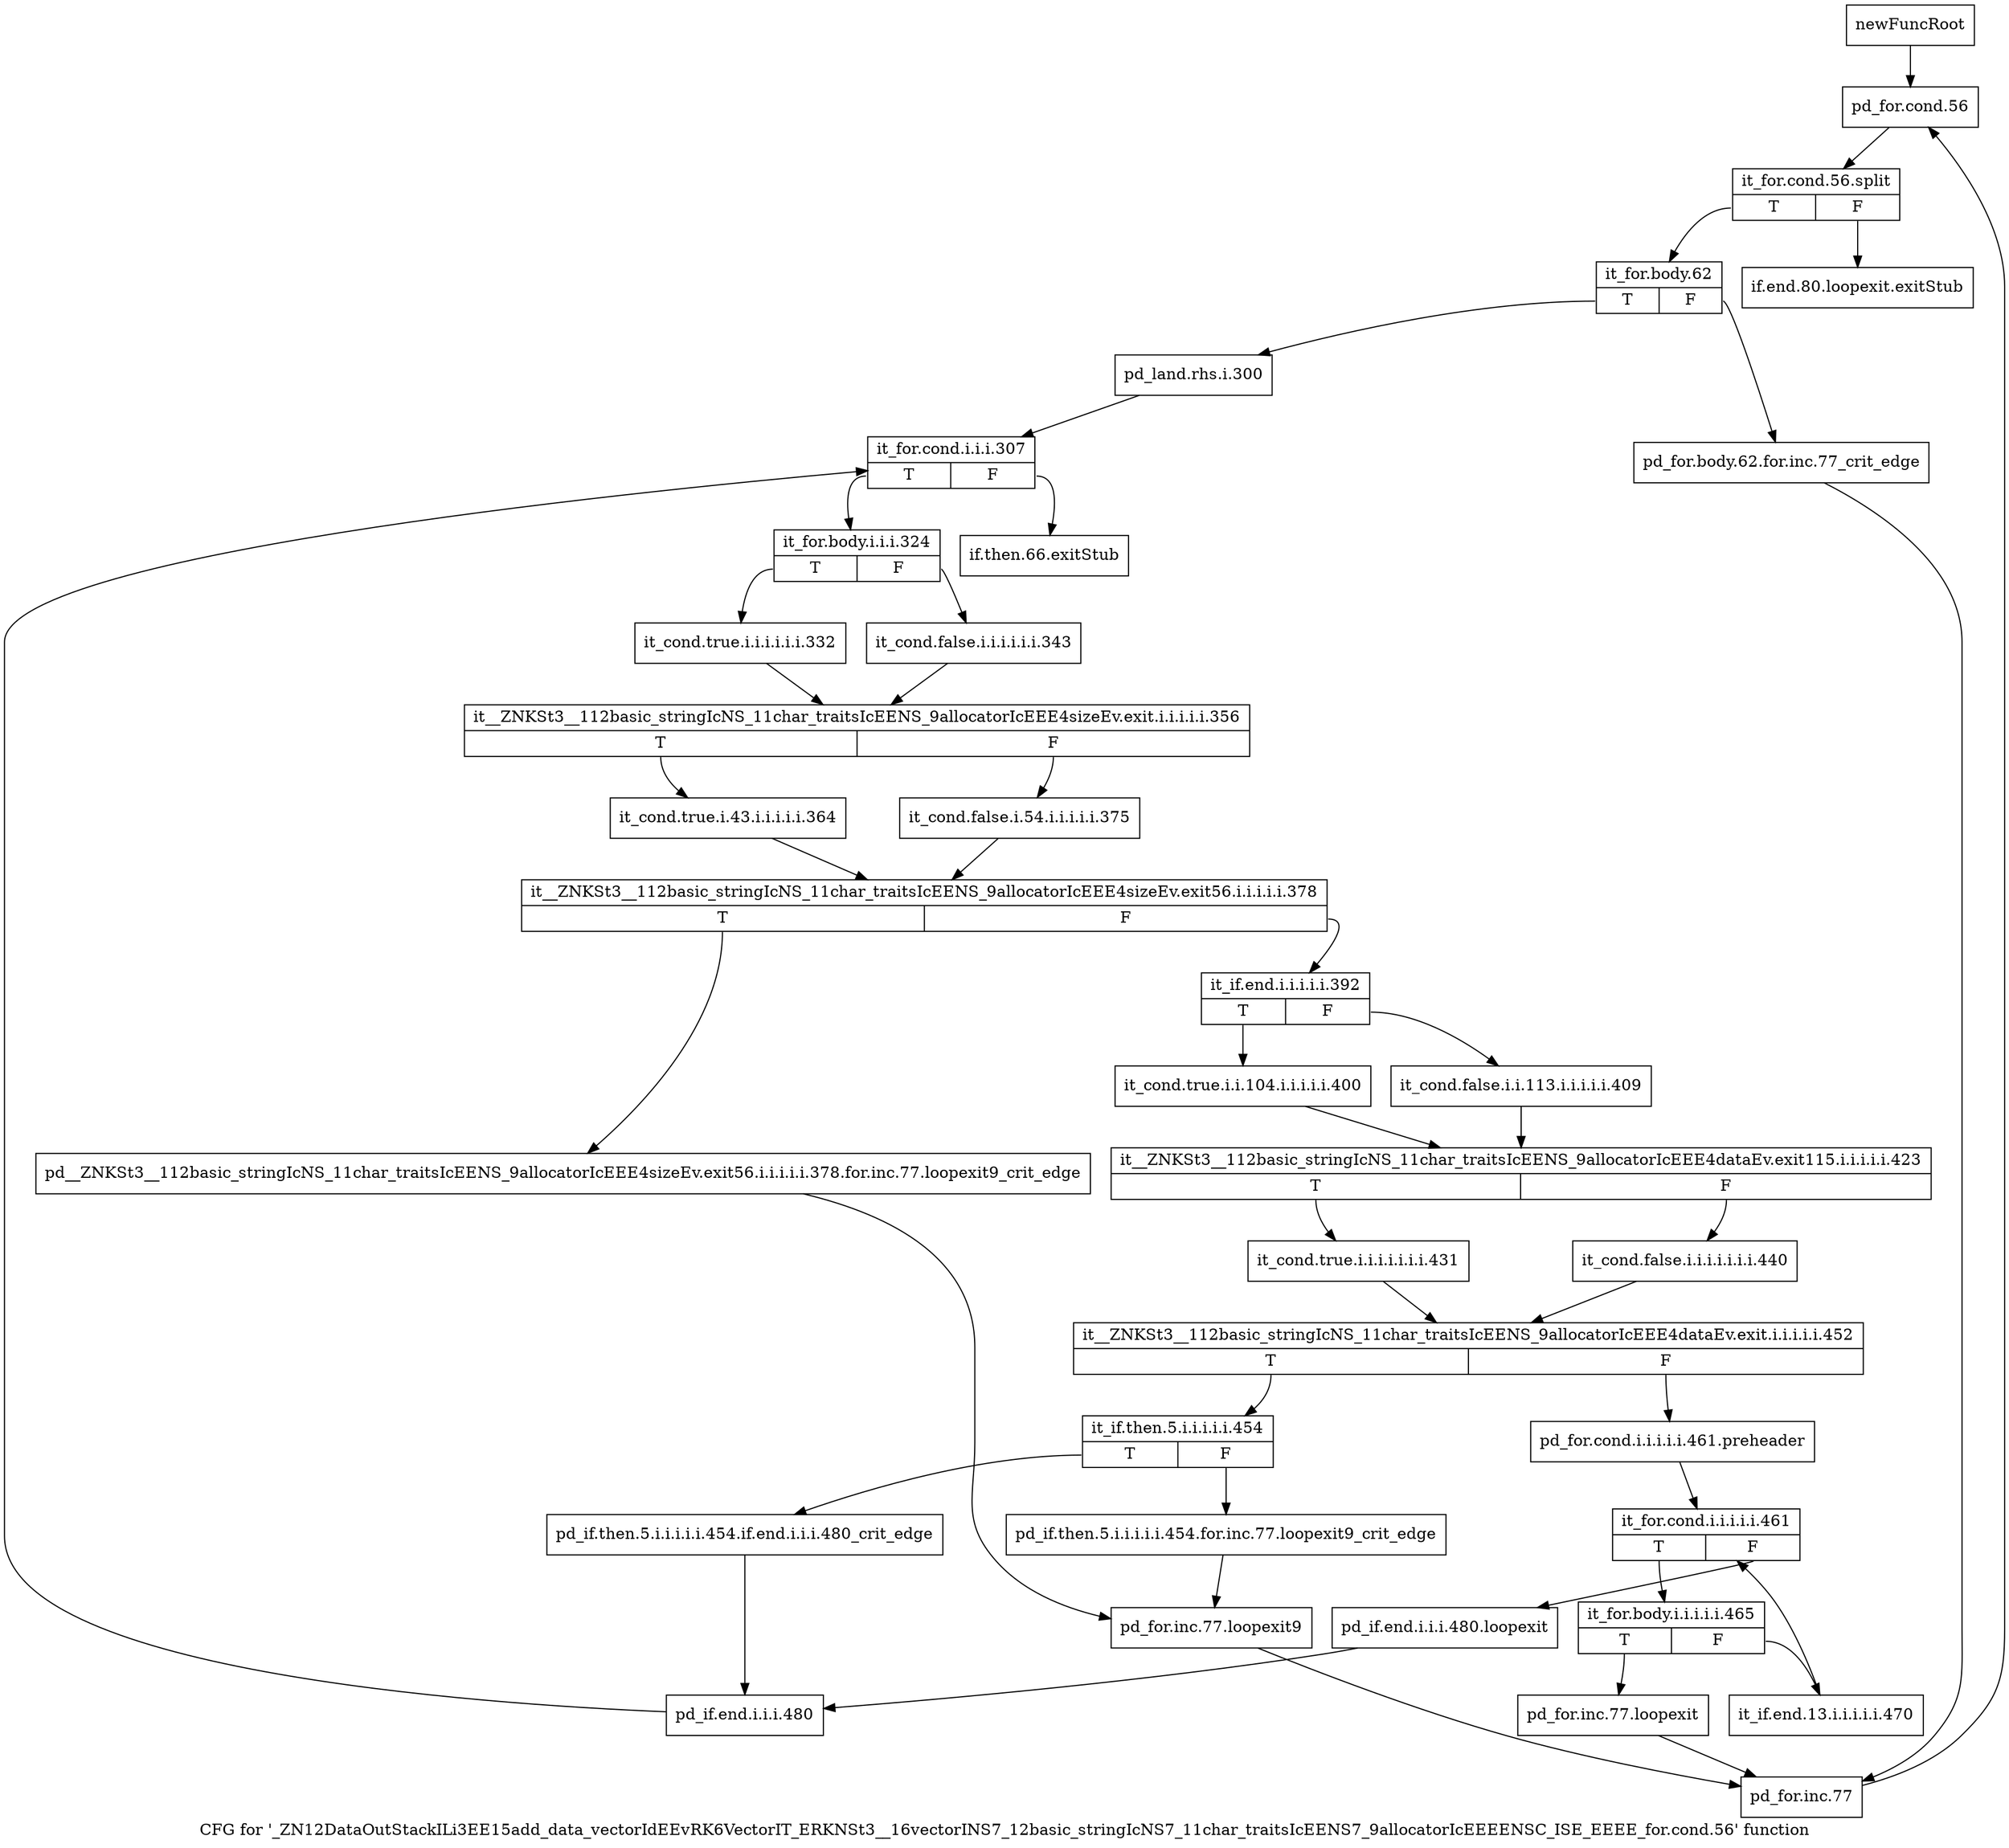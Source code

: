 digraph "CFG for '_ZN12DataOutStackILi3EE15add_data_vectorIdEEvRK6VectorIT_ERKNSt3__16vectorINS7_12basic_stringIcNS7_11char_traitsIcEENS7_9allocatorIcEEEENSC_ISE_EEEE_for.cond.56' function" {
	label="CFG for '_ZN12DataOutStackILi3EE15add_data_vectorIdEEvRK6VectorIT_ERKNSt3__16vectorINS7_12basic_stringIcNS7_11char_traitsIcEENS7_9allocatorIcEEEENSC_ISE_EEEE_for.cond.56' function";

	Node0x8da5400 [shape=record,label="{newFuncRoot}"];
	Node0x8da5400 -> Node0x8da54f0;
	Node0x8da5450 [shape=record,label="{if.end.80.loopexit.exitStub}"];
	Node0x8da54a0 [shape=record,label="{if.then.66.exitStub}"];
	Node0x8da54f0 [shape=record,label="{pd_for.cond.56}"];
	Node0x8da54f0 -> Node0xc3bf350;
	Node0xc3bf350 [shape=record,label="{it_for.cond.56.split|{<s0>T|<s1>F}}"];
	Node0xc3bf350:s0 -> Node0x8da5540;
	Node0xc3bf350:s1 -> Node0x8da5450;
	Node0x8da5540 [shape=record,label="{it_for.body.62|{<s0>T|<s1>F}}"];
	Node0x8da5540:s0 -> Node0x8da55e0;
	Node0x8da5540:s1 -> Node0x8da5590;
	Node0x8da5590 [shape=record,label="{pd_for.body.62.for.inc.77_crit_edge}"];
	Node0x8da5590 -> Node0x8da5ea0;
	Node0x8da55e0 [shape=record,label="{pd_land.rhs.i.300}"];
	Node0x8da55e0 -> Node0x8da5630;
	Node0x8da5630 [shape=record,label="{it_for.cond.i.i.i.307|{<s0>T|<s1>F}}"];
	Node0x8da5630:s0 -> Node0x8da5680;
	Node0x8da5630:s1 -> Node0x8da54a0;
	Node0x8da5680 [shape=record,label="{it_for.body.i.i.i.324|{<s0>T|<s1>F}}"];
	Node0x8da5680:s0 -> Node0x8da5720;
	Node0x8da5680:s1 -> Node0x8da56d0;
	Node0x8da56d0 [shape=record,label="{it_cond.false.i.i.i.i.i.i.343}"];
	Node0x8da56d0 -> Node0x8da5770;
	Node0x8da5720 [shape=record,label="{it_cond.true.i.i.i.i.i.i.332}"];
	Node0x8da5720 -> Node0x8da5770;
	Node0x8da5770 [shape=record,label="{it__ZNKSt3__112basic_stringIcNS_11char_traitsIcEENS_9allocatorIcEEE4sizeEv.exit.i.i.i.i.i.356|{<s0>T|<s1>F}}"];
	Node0x8da5770:s0 -> Node0x8da5810;
	Node0x8da5770:s1 -> Node0x8da57c0;
	Node0x8da57c0 [shape=record,label="{it_cond.false.i.54.i.i.i.i.i.375}"];
	Node0x8da57c0 -> Node0x8da5860;
	Node0x8da5810 [shape=record,label="{it_cond.true.i.43.i.i.i.i.i.364}"];
	Node0x8da5810 -> Node0x8da5860;
	Node0x8da5860 [shape=record,label="{it__ZNKSt3__112basic_stringIcNS_11char_traitsIcEENS_9allocatorIcEEE4sizeEv.exit56.i.i.i.i.i.378|{<s0>T|<s1>F}}"];
	Node0x8da5860:s0 -> Node0x8da5e00;
	Node0x8da5860:s1 -> Node0x8da58b0;
	Node0x8da58b0 [shape=record,label="{it_if.end.i.i.i.i.i.392|{<s0>T|<s1>F}}"];
	Node0x8da58b0:s0 -> Node0x8da5950;
	Node0x8da58b0:s1 -> Node0x8da5900;
	Node0x8da5900 [shape=record,label="{it_cond.false.i.i.113.i.i.i.i.i.409}"];
	Node0x8da5900 -> Node0x8da59a0;
	Node0x8da5950 [shape=record,label="{it_cond.true.i.i.104.i.i.i.i.i.400}"];
	Node0x8da5950 -> Node0x8da59a0;
	Node0x8da59a0 [shape=record,label="{it__ZNKSt3__112basic_stringIcNS_11char_traitsIcEENS_9allocatorIcEEE4dataEv.exit115.i.i.i.i.i.423|{<s0>T|<s1>F}}"];
	Node0x8da59a0:s0 -> Node0x8da5a40;
	Node0x8da59a0:s1 -> Node0x8da59f0;
	Node0x8da59f0 [shape=record,label="{it_cond.false.i.i.i.i.i.i.i.440}"];
	Node0x8da59f0 -> Node0x8da5a90;
	Node0x8da5a40 [shape=record,label="{it_cond.true.i.i.i.i.i.i.i.431}"];
	Node0x8da5a40 -> Node0x8da5a90;
	Node0x8da5a90 [shape=record,label="{it__ZNKSt3__112basic_stringIcNS_11char_traitsIcEENS_9allocatorIcEEE4dataEv.exit.i.i.i.i.i.452|{<s0>T|<s1>F}}"];
	Node0x8da5a90:s0 -> Node0x8da5cc0;
	Node0x8da5a90:s1 -> Node0x8da5ae0;
	Node0x8da5ae0 [shape=record,label="{pd_for.cond.i.i.i.i.i.461.preheader}"];
	Node0x8da5ae0 -> Node0x8da5b30;
	Node0x8da5b30 [shape=record,label="{it_for.cond.i.i.i.i.i.461|{<s0>T|<s1>F}}"];
	Node0x8da5b30:s0 -> Node0x8da5bd0;
	Node0x8da5b30:s1 -> Node0x8da5b80;
	Node0x8da5b80 [shape=record,label="{pd_if.end.i.i.i.480.loopexit}"];
	Node0x8da5b80 -> Node0x8da5db0;
	Node0x8da5bd0 [shape=record,label="{it_for.body.i.i.i.i.i.465|{<s0>T|<s1>F}}"];
	Node0x8da5bd0:s0 -> Node0x8da5c70;
	Node0x8da5bd0:s1 -> Node0x8da5c20;
	Node0x8da5c20 [shape=record,label="{it_if.end.13.i.i.i.i.i.470}"];
	Node0x8da5c20 -> Node0x8da5b30;
	Node0x8da5c70 [shape=record,label="{pd_for.inc.77.loopexit}"];
	Node0x8da5c70 -> Node0x8da5ea0;
	Node0x8da5cc0 [shape=record,label="{it_if.then.5.i.i.i.i.i.454|{<s0>T|<s1>F}}"];
	Node0x8da5cc0:s0 -> Node0x8da5d60;
	Node0x8da5cc0:s1 -> Node0x8da5d10;
	Node0x8da5d10 [shape=record,label="{pd_if.then.5.i.i.i.i.i.454.for.inc.77.loopexit9_crit_edge}"];
	Node0x8da5d10 -> Node0x8da5e50;
	Node0x8da5d60 [shape=record,label="{pd_if.then.5.i.i.i.i.i.454.if.end.i.i.i.480_crit_edge}"];
	Node0x8da5d60 -> Node0x8da5db0;
	Node0x8da5db0 [shape=record,label="{pd_if.end.i.i.i.480}"];
	Node0x8da5db0 -> Node0x8da5630;
	Node0x8da5e00 [shape=record,label="{pd__ZNKSt3__112basic_stringIcNS_11char_traitsIcEENS_9allocatorIcEEE4sizeEv.exit56.i.i.i.i.i.378.for.inc.77.loopexit9_crit_edge}"];
	Node0x8da5e00 -> Node0x8da5e50;
	Node0x8da5e50 [shape=record,label="{pd_for.inc.77.loopexit9}"];
	Node0x8da5e50 -> Node0x8da5ea0;
	Node0x8da5ea0 [shape=record,label="{pd_for.inc.77}"];
	Node0x8da5ea0 -> Node0x8da54f0;
}

